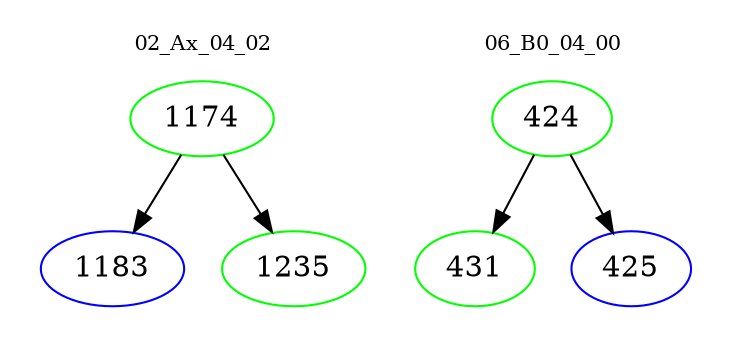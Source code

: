digraph{
subgraph cluster_0 {
color = white
label = "02_Ax_04_02";
fontsize=10;
T0_1174 [label="1174", color="green"]
T0_1174 -> T0_1183 [color="black"]
T0_1183 [label="1183", color="blue"]
T0_1174 -> T0_1235 [color="black"]
T0_1235 [label="1235", color="green"]
}
subgraph cluster_1 {
color = white
label = "06_B0_04_00";
fontsize=10;
T1_424 [label="424", color="green"]
T1_424 -> T1_431 [color="black"]
T1_431 [label="431", color="green"]
T1_424 -> T1_425 [color="black"]
T1_425 [label="425", color="blue"]
}
}

